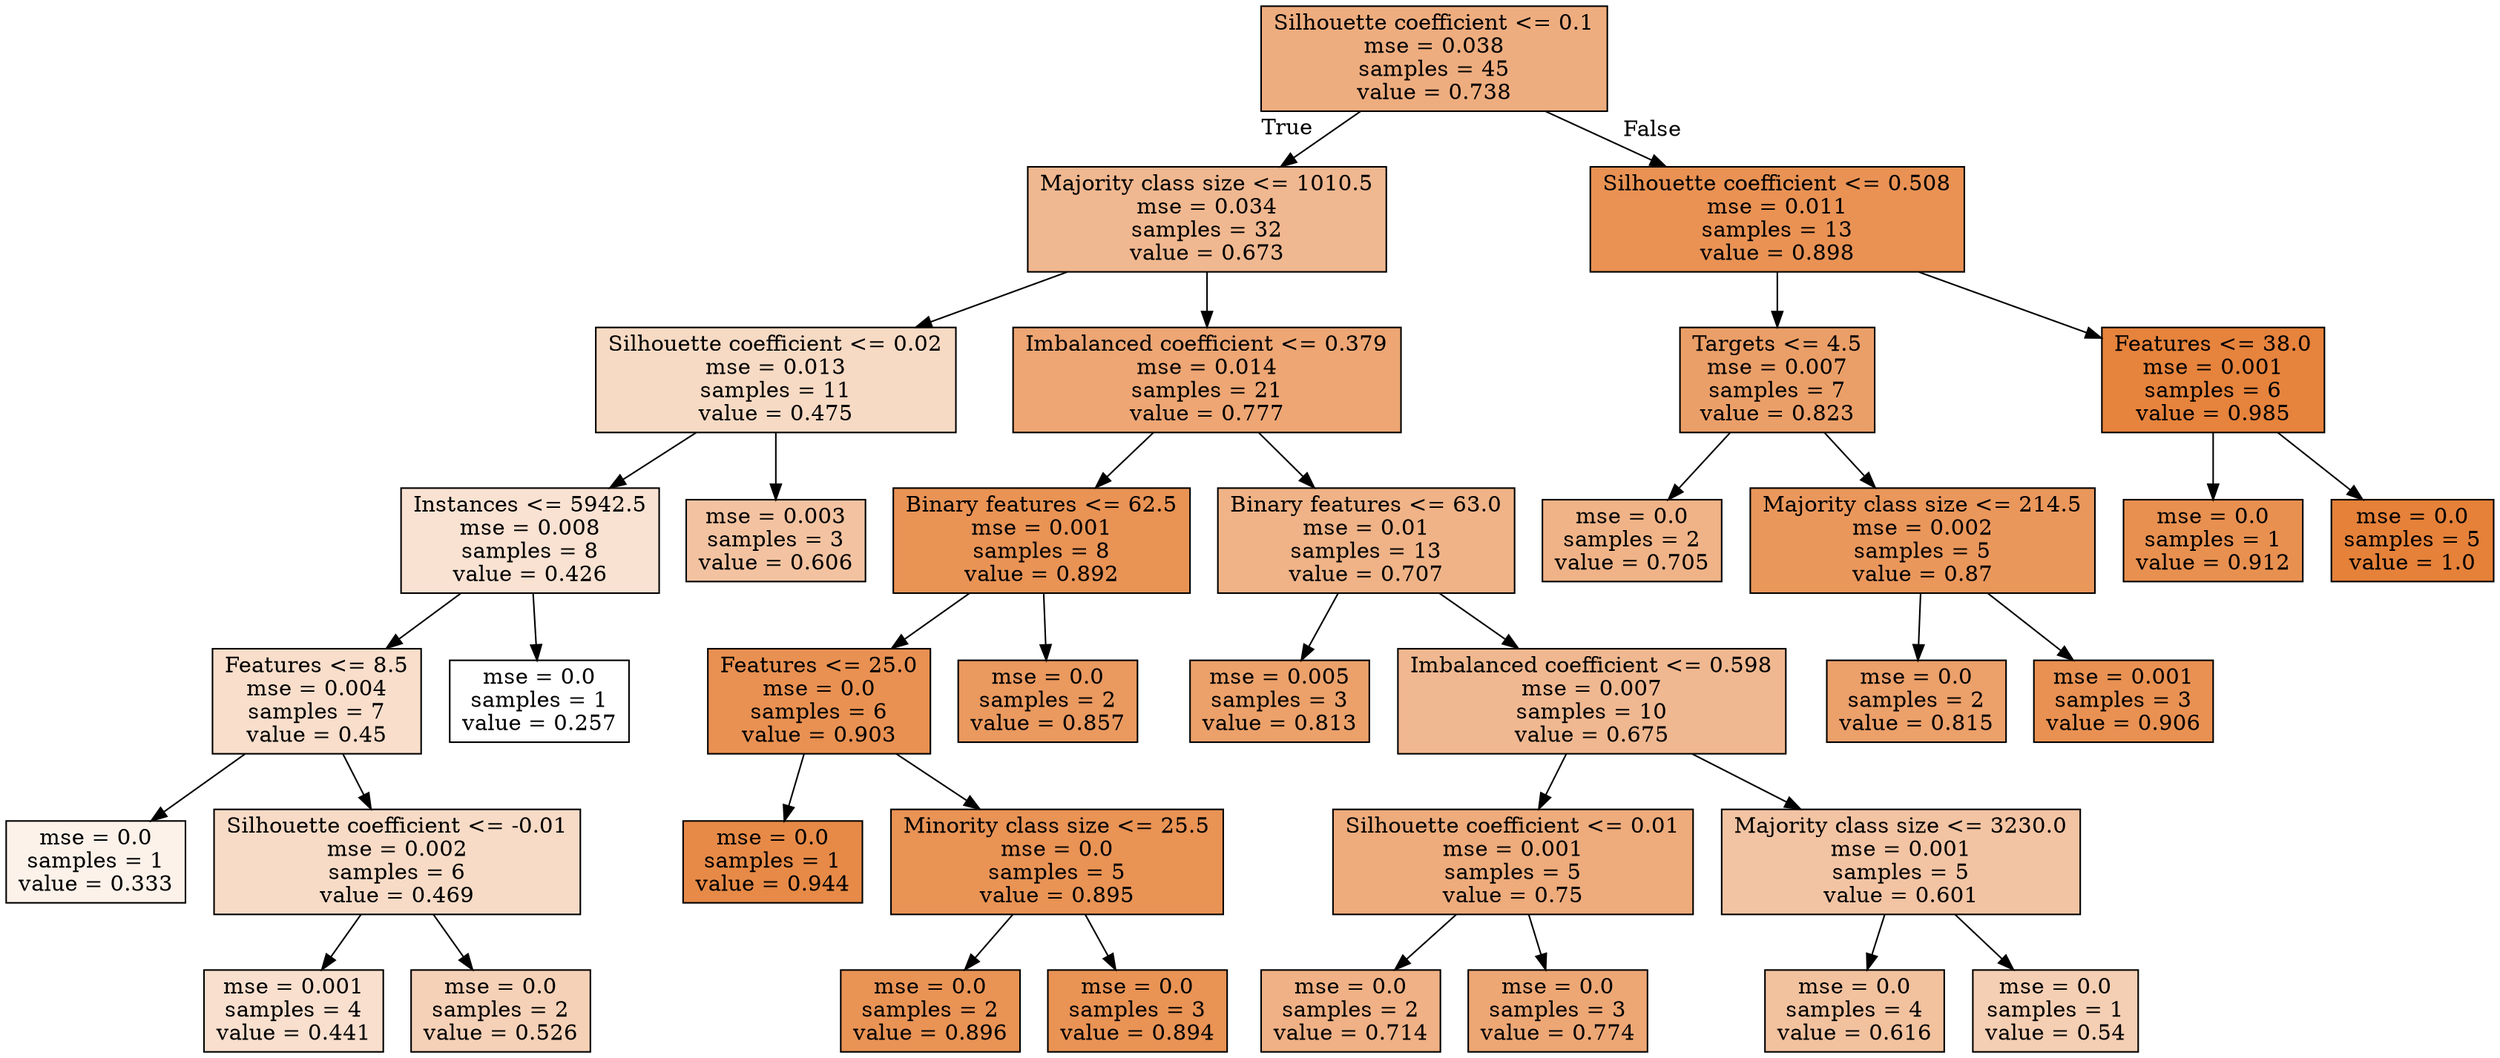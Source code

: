 digraph Tree {
node [shape=box, style="filled", color="black"] ;
0 [label="Silhouette coefficient <= 0.1\nmse = 0.038\nsamples = 45\nvalue = 0.738", fillcolor="#e58139a5"] ;
1 [label="Majority class size <= 1010.5\nmse = 0.034\nsamples = 32\nvalue = 0.673", fillcolor="#e581398f"] ;
0 -> 1 [labeldistance=2.5, labelangle=45, headlabel="True"] ;
2 [label="Silhouette coefficient <= 0.02\nmse = 0.013\nsamples = 11\nvalue = 0.475", fillcolor="#e581394b"] ;
1 -> 2 ;
3 [label="Instances <= 5942.5\nmse = 0.008\nsamples = 8\nvalue = 0.426", fillcolor="#e581393a"] ;
2 -> 3 ;
4 [label="Features <= 8.5\nmse = 0.004\nsamples = 7\nvalue = 0.45", fillcolor="#e5813942"] ;
3 -> 4 ;
5 [label="mse = 0.0\nsamples = 1\nvalue = 0.333", fillcolor="#e581391a"] ;
4 -> 5 ;
6 [label="Silhouette coefficient <= -0.01\nmse = 0.002\nsamples = 6\nvalue = 0.469", fillcolor="#e5813949"] ;
4 -> 6 ;
7 [label="mse = 0.001\nsamples = 4\nvalue = 0.441", fillcolor="#e581393f"] ;
6 -> 7 ;
8 [label="mse = 0.0\nsamples = 2\nvalue = 0.526", fillcolor="#e581395c"] ;
6 -> 8 ;
9 [label="mse = 0.0\nsamples = 1\nvalue = 0.257", fillcolor="#e5813900"] ;
3 -> 9 ;
10 [label="mse = 0.003\nsamples = 3\nvalue = 0.606", fillcolor="#e5813978"] ;
2 -> 10 ;
11 [label="Imbalanced coefficient <= 0.379\nmse = 0.014\nsamples = 21\nvalue = 0.777", fillcolor="#e58139b3"] ;
1 -> 11 ;
12 [label="Binary features <= 62.5\nmse = 0.001\nsamples = 8\nvalue = 0.892", fillcolor="#e58139da"] ;
11 -> 12 ;
13 [label="Features <= 25.0\nmse = 0.0\nsamples = 6\nvalue = 0.903", fillcolor="#e58139de"] ;
12 -> 13 ;
14 [label="mse = 0.0\nsamples = 1\nvalue = 0.944", fillcolor="#e58139ec"] ;
13 -> 14 ;
15 [label="Minority class size <= 25.5\nmse = 0.0\nsamples = 5\nvalue = 0.895", fillcolor="#e58139db"] ;
13 -> 15 ;
16 [label="mse = 0.0\nsamples = 2\nvalue = 0.896", fillcolor="#e58139db"] ;
15 -> 16 ;
17 [label="mse = 0.0\nsamples = 3\nvalue = 0.894", fillcolor="#e58139db"] ;
15 -> 17 ;
18 [label="mse = 0.0\nsamples = 2\nvalue = 0.857", fillcolor="#e58139ce"] ;
12 -> 18 ;
19 [label="Binary features <= 63.0\nmse = 0.01\nsamples = 13\nvalue = 0.707", fillcolor="#e581399a"] ;
11 -> 19 ;
20 [label="mse = 0.005\nsamples = 3\nvalue = 0.813", fillcolor="#e58139bf"] ;
19 -> 20 ;
21 [label="Imbalanced coefficient <= 0.598\nmse = 0.007\nsamples = 10\nvalue = 0.675", fillcolor="#e581398f"] ;
19 -> 21 ;
22 [label="Silhouette coefficient <= 0.01\nmse = 0.001\nsamples = 5\nvalue = 0.75", fillcolor="#e58139a9"] ;
21 -> 22 ;
23 [label="mse = 0.0\nsamples = 2\nvalue = 0.714", fillcolor="#e581399d"] ;
22 -> 23 ;
24 [label="mse = 0.0\nsamples = 3\nvalue = 0.774", fillcolor="#e58139b1"] ;
22 -> 24 ;
25 [label="Majority class size <= 3230.0\nmse = 0.001\nsamples = 5\nvalue = 0.601", fillcolor="#e5813976"] ;
21 -> 25 ;
26 [label="mse = 0.0\nsamples = 4\nvalue = 0.616", fillcolor="#e581397b"] ;
25 -> 26 ;
27 [label="mse = 0.0\nsamples = 1\nvalue = 0.54", fillcolor="#e5813961"] ;
25 -> 27 ;
28 [label="Silhouette coefficient <= 0.508\nmse = 0.011\nsamples = 13\nvalue = 0.898", fillcolor="#e58139dc"] ;
0 -> 28 [labeldistance=2.5, labelangle=-45, headlabel="False"] ;
29 [label="Targets <= 4.5\nmse = 0.007\nsamples = 7\nvalue = 0.823", fillcolor="#e58139c2"] ;
28 -> 29 ;
30 [label="mse = 0.0\nsamples = 2\nvalue = 0.705", fillcolor="#e581399a"] ;
29 -> 30 ;
31 [label="Majority class size <= 214.5\nmse = 0.002\nsamples = 5\nvalue = 0.87", fillcolor="#e58139d2"] ;
29 -> 31 ;
32 [label="mse = 0.0\nsamples = 2\nvalue = 0.815", fillcolor="#e58139c0"] ;
31 -> 32 ;
33 [label="mse = 0.001\nsamples = 3\nvalue = 0.906", fillcolor="#e58139df"] ;
31 -> 33 ;
34 [label="Features <= 38.0\nmse = 0.001\nsamples = 6\nvalue = 0.985", fillcolor="#e58139fa"] ;
28 -> 34 ;
35 [label="mse = 0.0\nsamples = 1\nvalue = 0.912", fillcolor="#e58139e1"] ;
34 -> 35 ;
36 [label="mse = 0.0\nsamples = 5\nvalue = 1.0", fillcolor="#e58139ff"] ;
34 -> 36 ;
}
